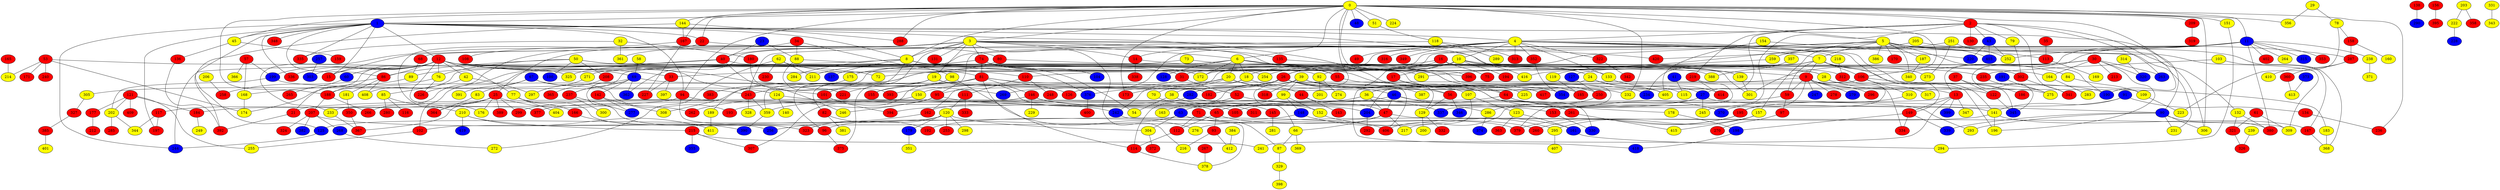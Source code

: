 graph {
0 [style = filled fillcolor = yellow];
1 [style = filled fillcolor = blue];
2 [style = filled fillcolor = red];
3 [style = filled fillcolor = yellow];
4 [style = filled fillcolor = yellow];
5 [style = filled fillcolor = yellow];
6 [style = filled fillcolor = yellow];
7 [style = filled fillcolor = yellow];
8 [style = filled fillcolor = yellow];
9 [style = filled fillcolor = red];
10 [style = filled fillcolor = yellow];
11 [style = filled fillcolor = blue];
12 [style = filled fillcolor = red];
13 [style = filled fillcolor = red];
14 [style = filled fillcolor = red];
15 [style = filled fillcolor = red];
16 [style = filled fillcolor = red];
17 [style = filled fillcolor = red];
18 [style = filled fillcolor = yellow];
19 [style = filled fillcolor = yellow];
20 [style = filled fillcolor = yellow];
21 [style = filled fillcolor = red];
22 [style = filled fillcolor = red];
23 [style = filled fillcolor = blue];
24 [style = filled fillcolor = yellow];
25 [style = filled fillcolor = red];
26 [style = filled fillcolor = red];
27 [style = filled fillcolor = blue];
28 [style = filled fillcolor = yellow];
29 [style = filled fillcolor = yellow];
30 [style = filled fillcolor = red];
31 [style = filled fillcolor = red];
32 [style = filled fillcolor = yellow];
33 [style = filled fillcolor = red];
34 [style = filled fillcolor = red];
35 [style = filled fillcolor = red];
36 [style = filled fillcolor = yellow];
37 [style = filled fillcolor = red];
38 [style = filled fillcolor = yellow];
39 [style = filled fillcolor = yellow];
40 [style = filled fillcolor = red];
41 [style = filled fillcolor = blue];
42 [style = filled fillcolor = yellow];
43 [style = filled fillcolor = blue];
44 [style = filled fillcolor = red];
45 [style = filled fillcolor = yellow];
46 [style = filled fillcolor = blue];
47 [style = filled fillcolor = red];
48 [style = filled fillcolor = blue];
49 [style = filled fillcolor = red];
50 [style = filled fillcolor = yellow];
51 [style = filled fillcolor = yellow];
52 [style = filled fillcolor = red];
53 [style = filled fillcolor = red];
54 [style = filled fillcolor = yellow];
55 [style = filled fillcolor = red];
56 [style = filled fillcolor = red];
57 [style = filled fillcolor = red];
58 [style = filled fillcolor = yellow];
59 [style = filled fillcolor = red];
60 [style = filled fillcolor = blue];
61 [style = filled fillcolor = red];
62 [style = filled fillcolor = yellow];
63 [style = filled fillcolor = blue];
64 [style = filled fillcolor = red];
65 [style = filled fillcolor = red];
66 [style = filled fillcolor = yellow];
67 [style = filled fillcolor = blue];
68 [style = filled fillcolor = red];
69 [style = filled fillcolor = blue];
70 [style = filled fillcolor = yellow];
71 [style = filled fillcolor = red];
72 [style = filled fillcolor = yellow];
73 [style = filled fillcolor = yellow];
74 [style = filled fillcolor = red];
75 [style = filled fillcolor = red];
76 [style = filled fillcolor = yellow];
77 [style = filled fillcolor = yellow];
78 [style = filled fillcolor = yellow];
79 [style = filled fillcolor = yellow];
80 [style = filled fillcolor = red];
81 [style = filled fillcolor = red];
82 [style = filled fillcolor = red];
83 [style = filled fillcolor = yellow];
84 [style = filled fillcolor = yellow];
85 [style = filled fillcolor = yellow];
86 [style = filled fillcolor = red];
87 [style = filled fillcolor = yellow];
88 [style = filled fillcolor = yellow];
89 [style = filled fillcolor = yellow];
90 [style = filled fillcolor = blue];
91 [style = filled fillcolor = blue];
92 [style = filled fillcolor = yellow];
93 [style = filled fillcolor = red];
94 [style = filled fillcolor = red];
95 [style = filled fillcolor = red];
96 [style = filled fillcolor = red];
97 [style = filled fillcolor = red];
98 [style = filled fillcolor = yellow];
99 [style = filled fillcolor = yellow];
100 [style = filled fillcolor = blue];
101 [style = filled fillcolor = red];
102 [style = filled fillcolor = red];
103 [style = filled fillcolor = yellow];
104 [style = filled fillcolor = blue];
105 [style = filled fillcolor = red];
106 [style = filled fillcolor = red];
107 [style = filled fillcolor = yellow];
108 [style = filled fillcolor = red];
109 [style = filled fillcolor = yellow];
110 [style = filled fillcolor = red];
111 [style = filled fillcolor = red];
112 [style = filled fillcolor = red];
113 [style = filled fillcolor = red];
114 [style = filled fillcolor = red];
115 [style = filled fillcolor = yellow];
116 [style = filled fillcolor = red];
117 [style = filled fillcolor = red];
118 [style = filled fillcolor = yellow];
119 [style = filled fillcolor = yellow];
120 [style = filled fillcolor = yellow];
121 [style = filled fillcolor = red];
122 [style = filled fillcolor = red];
123 [style = filled fillcolor = yellow];
124 [style = filled fillcolor = yellow];
125 [style = filled fillcolor = blue];
126 [style = filled fillcolor = red];
127 [style = filled fillcolor = blue];
128 [style = filled fillcolor = blue];
129 [style = filled fillcolor = yellow];
130 [style = filled fillcolor = red];
131 [style = filled fillcolor = red];
132 [style = filled fillcolor = yellow];
133 [style = filled fillcolor = yellow];
134 [style = filled fillcolor = red];
135 [style = filled fillcolor = red];
136 [style = filled fillcolor = red];
137 [style = filled fillcolor = blue];
138 [style = filled fillcolor = red];
139 [style = filled fillcolor = yellow];
140 [style = filled fillcolor = yellow];
141 [style = filled fillcolor = yellow];
142 [style = filled fillcolor = red];
143 [style = filled fillcolor = red];
144 [style = filled fillcolor = yellow];
145 [style = filled fillcolor = red];
146 [style = filled fillcolor = red];
147 [style = filled fillcolor = red];
148 [style = filled fillcolor = blue];
149 [style = filled fillcolor = red];
150 [style = filled fillcolor = yellow];
151 [style = filled fillcolor = yellow];
152 [style = filled fillcolor = yellow];
153 [style = filled fillcolor = red];
154 [style = filled fillcolor = yellow];
155 [style = filled fillcolor = red];
156 [style = filled fillcolor = red];
157 [style = filled fillcolor = yellow];
158 [style = filled fillcolor = red];
159 [style = filled fillcolor = red];
160 [style = filled fillcolor = yellow];
161 [style = filled fillcolor = blue];
162 [style = filled fillcolor = red];
163 [style = filled fillcolor = yellow];
164 [style = filled fillcolor = yellow];
165 [style = filled fillcolor = red];
166 [style = filled fillcolor = red];
167 [style = filled fillcolor = red];
168 [style = filled fillcolor = yellow];
169 [style = filled fillcolor = yellow];
170 [style = filled fillcolor = red];
171 [style = filled fillcolor = red];
172 [style = filled fillcolor = yellow];
173 [style = filled fillcolor = red];
174 [style = filled fillcolor = yellow];
175 [style = filled fillcolor = yellow];
176 [style = filled fillcolor = yellow];
177 [style = filled fillcolor = red];
178 [style = filled fillcolor = yellow];
179 [style = filled fillcolor = blue];
180 [style = filled fillcolor = red];
181 [style = filled fillcolor = yellow];
182 [style = filled fillcolor = red];
183 [style = filled fillcolor = yellow];
184 [style = filled fillcolor = red];
185 [style = filled fillcolor = red];
186 [style = filled fillcolor = red];
187 [style = filled fillcolor = yellow];
188 [style = filled fillcolor = red];
189 [style = filled fillcolor = yellow];
190 [style = filled fillcolor = blue];
191 [style = filled fillcolor = blue];
192 [style = filled fillcolor = red];
193 [style = filled fillcolor = red];
194 [style = filled fillcolor = red];
195 [style = filled fillcolor = red];
196 [style = filled fillcolor = yellow];
197 [style = filled fillcolor = red];
198 [style = filled fillcolor = blue];
199 [style = filled fillcolor = blue];
200 [style = filled fillcolor = yellow];
201 [style = filled fillcolor = yellow];
202 [style = filled fillcolor = yellow];
203 [style = filled fillcolor = yellow];
204 [style = filled fillcolor = blue];
205 [style = filled fillcolor = yellow];
206 [style = filled fillcolor = yellow];
207 [style = filled fillcolor = red];
208 [style = filled fillcolor = red];
209 [style = filled fillcolor = red];
210 [style = filled fillcolor = yellow];
211 [style = filled fillcolor = yellow];
212 [style = filled fillcolor = red];
213 [style = filled fillcolor = red];
214 [style = filled fillcolor = yellow];
215 [style = filled fillcolor = red];
216 [style = filled fillcolor = yellow];
217 [style = filled fillcolor = yellow];
218 [style = filled fillcolor = yellow];
219 [style = filled fillcolor = red];
220 [style = filled fillcolor = blue];
221 [style = filled fillcolor = red];
222 [style = filled fillcolor = yellow];
223 [style = filled fillcolor = yellow];
224 [style = filled fillcolor = yellow];
225 [style = filled fillcolor = yellow];
226 [style = filled fillcolor = red];
227 [style = filled fillcolor = red];
228 [style = filled fillcolor = blue];
229 [style = filled fillcolor = yellow];
230 [style = filled fillcolor = red];
231 [style = filled fillcolor = yellow];
232 [style = filled fillcolor = yellow];
233 [style = filled fillcolor = yellow];
234 [style = filled fillcolor = blue];
235 [style = filled fillcolor = red];
236 [style = filled fillcolor = red];
237 [style = filled fillcolor = red];
238 [style = filled fillcolor = yellow];
239 [style = filled fillcolor = yellow];
240 [style = filled fillcolor = red];
241 [style = filled fillcolor = yellow];
242 [style = filled fillcolor = blue];
243 [style = filled fillcolor = red];
244 [style = filled fillcolor = blue];
245 [style = filled fillcolor = yellow];
246 [style = filled fillcolor = yellow];
247 [style = filled fillcolor = blue];
248 [style = filled fillcolor = red];
249 [style = filled fillcolor = yellow];
250 [style = filled fillcolor = red];
251 [style = filled fillcolor = yellow];
252 [style = filled fillcolor = yellow];
253 [style = filled fillcolor = red];
254 [style = filled fillcolor = yellow];
255 [style = filled fillcolor = yellow];
256 [style = filled fillcolor = blue];
257 [style = filled fillcolor = blue];
258 [style = filled fillcolor = red];
259 [style = filled fillcolor = yellow];
260 [style = filled fillcolor = red];
261 [style = filled fillcolor = red];
262 [style = filled fillcolor = red];
263 [style = filled fillcolor = blue];
264 [style = filled fillcolor = yellow];
265 [style = filled fillcolor = red];
266 [style = filled fillcolor = red];
267 [style = filled fillcolor = red];
268 [style = filled fillcolor = blue];
269 [style = filled fillcolor = blue];
270 [style = filled fillcolor = red];
271 [style = filled fillcolor = yellow];
272 [style = filled fillcolor = yellow];
273 [style = filled fillcolor = yellow];
274 [style = filled fillcolor = yellow];
275 [style = filled fillcolor = yellow];
276 [style = filled fillcolor = yellow];
277 [style = filled fillcolor = blue];
278 [style = filled fillcolor = red];
279 [style = filled fillcolor = blue];
280 [style = filled fillcolor = red];
281 [style = filled fillcolor = yellow];
282 [style = filled fillcolor = blue];
283 [style = filled fillcolor = yellow];
284 [style = filled fillcolor = yellow];
285 [style = filled fillcolor = red];
286 [style = filled fillcolor = yellow];
287 [style = filled fillcolor = red];
288 [style = filled fillcolor = red];
289 [style = filled fillcolor = yellow];
290 [style = filled fillcolor = blue];
291 [style = filled fillcolor = yellow];
292 [style = filled fillcolor = red];
293 [style = filled fillcolor = yellow];
294 [style = filled fillcolor = yellow];
295 [style = filled fillcolor = yellow];
296 [style = filled fillcolor = red];
297 [style = filled fillcolor = yellow];
298 [style = filled fillcolor = yellow];
299 [style = filled fillcolor = red];
300 [style = filled fillcolor = yellow];
301 [style = filled fillcolor = yellow];
302 [style = filled fillcolor = red];
303 [style = filled fillcolor = blue];
304 [style = filled fillcolor = yellow];
305 [style = filled fillcolor = yellow];
306 [style = filled fillcolor = yellow];
307 [style = filled fillcolor = red];
308 [style = filled fillcolor = yellow];
309 [style = filled fillcolor = yellow];
310 [style = filled fillcolor = yellow];
311 [style = filled fillcolor = red];
312 [style = filled fillcolor = red];
313 [style = filled fillcolor = red];
314 [style = filled fillcolor = yellow];
315 [style = filled fillcolor = blue];
316 [style = filled fillcolor = red];
317 [style = filled fillcolor = yellow];
318 [style = filled fillcolor = red];
319 [style = filled fillcolor = red];
320 [style = filled fillcolor = blue];
321 [style = filled fillcolor = red];
322 [style = filled fillcolor = red];
323 [style = filled fillcolor = red];
324 [style = filled fillcolor = red];
325 [style = filled fillcolor = yellow];
326 [style = filled fillcolor = red];
327 [style = filled fillcolor = red];
328 [style = filled fillcolor = yellow];
329 [style = filled fillcolor = yellow];
330 [style = filled fillcolor = blue];
331 [style = filled fillcolor = yellow];
332 [style = filled fillcolor = red];
333 [style = filled fillcolor = red];
334 [style = filled fillcolor = red];
335 [style = filled fillcolor = red];
336 [style = filled fillcolor = red];
337 [style = filled fillcolor = blue];
338 [style = filled fillcolor = red];
339 [style = filled fillcolor = blue];
340 [style = filled fillcolor = yellow];
341 [style = filled fillcolor = red];
342 [style = filled fillcolor = red];
343 [style = filled fillcolor = yellow];
344 [style = filled fillcolor = yellow];
345 [style = filled fillcolor = blue];
346 [style = filled fillcolor = blue];
347 [style = filled fillcolor = yellow];
348 [style = filled fillcolor = red];
349 [style = filled fillcolor = red];
350 [style = filled fillcolor = red];
351 [style = filled fillcolor = yellow];
352 [style = filled fillcolor = red];
353 [style = filled fillcolor = red];
354 [style = filled fillcolor = blue];
355 [style = filled fillcolor = blue];
356 [style = filled fillcolor = yellow];
357 [style = filled fillcolor = yellow];
358 [style = filled fillcolor = red];
359 [style = filled fillcolor = yellow];
360 [style = filled fillcolor = red];
361 [style = filled fillcolor = yellow];
362 [style = filled fillcolor = blue];
363 [style = filled fillcolor = red];
364 [style = filled fillcolor = red];
365 [style = filled fillcolor = red];
366 [style = filled fillcolor = yellow];
367 [style = filled fillcolor = red];
368 [style = filled fillcolor = yellow];
369 [style = filled fillcolor = yellow];
370 [style = filled fillcolor = blue];
371 [style = filled fillcolor = yellow];
372 [style = filled fillcolor = red];
373 [style = filled fillcolor = blue];
374 [style = filled fillcolor = blue];
375 [style = filled fillcolor = red];
376 [style = filled fillcolor = blue];
377 [style = filled fillcolor = red];
378 [style = filled fillcolor = yellow];
379 [style = filled fillcolor = red];
380 [style = filled fillcolor = red];
381 [style = filled fillcolor = yellow];
382 [style = filled fillcolor = blue];
383 [style = filled fillcolor = red];
384 [style = filled fillcolor = yellow];
385 [style = filled fillcolor = red];
386 [style = filled fillcolor = yellow];
387 [style = filled fillcolor = yellow];
388 [style = filled fillcolor = yellow];
389 [style = filled fillcolor = red];
390 [style = filled fillcolor = blue];
391 [style = filled fillcolor = yellow];
392 [style = filled fillcolor = red];
393 [style = filled fillcolor = red];
394 [style = filled fillcolor = red];
395 [style = filled fillcolor = red];
396 [style = filled fillcolor = red];
397 [style = filled fillcolor = yellow];
398 [style = filled fillcolor = yellow];
399 [style = filled fillcolor = blue];
400 [style = filled fillcolor = red];
401 [style = filled fillcolor = yellow];
402 [style = filled fillcolor = red];
403 [style = filled fillcolor = blue];
404 [style = filled fillcolor = yellow];
405 [style = filled fillcolor = yellow];
406 [style = filled fillcolor = red];
407 [style = filled fillcolor = yellow];
408 [style = filled fillcolor = yellow];
409 [style = filled fillcolor = red];
410 [style = filled fillcolor = yellow];
411 [style = filled fillcolor = yellow];
412 [style = filled fillcolor = yellow];
413 [style = filled fillcolor = yellow];
414 [style = filled fillcolor = red];
415 [style = filled fillcolor = yellow];
416 [style = filled fillcolor = yellow];
417 [style = filled fillcolor = red];
418 [style = filled fillcolor = blue];
419 [style = filled fillcolor = blue];
420 [style = filled fillcolor = red];
0 -- 5;
0 -- 3;
0 -- 2;
0 -- 1;
0 -- 6;
0 -- 8;
0 -- 11;
0 -- 22;
0 -- 45;
0 -- 48;
0 -- 51;
0 -- 90;
0 -- 94;
0 -- 106;
0 -- 144;
0 -- 151;
0 -- 167;
0 -- 173;
0 -- 182;
0 -- 188;
0 -- 209;
0 -- 224;
0 -- 232;
0 -- 236;
0 -- 288;
0 -- 306;
0 -- 356;
0 -- 396;
1 -- 4;
1 -- 8;
1 -- 12;
1 -- 15;
1 -- 22;
1 -- 45;
1 -- 64;
1 -- 86;
1 -- 94;
1 -- 125;
1 -- 197;
1 -- 244;
1 -- 306;
1 -- 335;
1 -- 336;
1 -- 348;
1 -- 416;
2 -- 4;
2 -- 27;
2 -- 43;
2 -- 79;
2 -- 130;
2 -- 153;
2 -- 190;
2 -- 219;
2 -- 263;
2 -- 341;
3 -- 6;
3 -- 8;
3 -- 14;
3 -- 19;
3 -- 25;
3 -- 40;
3 -- 55;
3 -- 74;
3 -- 82;
3 -- 131;
3 -- 135;
3 -- 139;
3 -- 216;
3 -- 226;
3 -- 361;
3 -- 362;
3 -- 420;
4 -- 7;
4 -- 10;
4 -- 14;
4 -- 26;
4 -- 49;
4 -- 95;
4 -- 126;
4 -- 132;
4 -- 133;
4 -- 149;
4 -- 211;
4 -- 218;
4 -- 231;
4 -- 313;
4 -- 316;
4 -- 322;
4 -- 345;
4 -- 349;
4 -- 352;
5 -- 7;
5 -- 15;
5 -- 56;
5 -- 113;
5 -- 147;
5 -- 157;
5 -- 170;
5 -- 172;
5 -- 187;
5 -- 190;
5 -- 291;
5 -- 309;
5 -- 340;
5 -- 386;
5 -- 403;
6 -- 9;
6 -- 18;
6 -- 20;
6 -- 28;
6 -- 64;
6 -- 102;
6 -- 128;
6 -- 172;
6 -- 185;
6 -- 189;
6 -- 237;
6 -- 312;
7 -- 9;
7 -- 31;
7 -- 59;
7 -- 72;
7 -- 84;
7 -- 106;
7 -- 119;
7 -- 141;
7 -- 234;
7 -- 273;
8 -- 28;
8 -- 54;
8 -- 89;
8 -- 96;
8 -- 137;
8 -- 172;
8 -- 284;
8 -- 396;
9 -- 13;
9 -- 36;
9 -- 59;
9 -- 195;
9 -- 245;
9 -- 247;
9 -- 278;
9 -- 279;
9 -- 296;
10 -- 17;
10 -- 24;
10 -- 26;
10 -- 33;
10 -- 110;
10 -- 139;
10 -- 164;
10 -- 194;
10 -- 235;
10 -- 254;
10 -- 308;
11 -- 13;
11 -- 68;
11 -- 238;
11 -- 242;
11 -- 252;
11 -- 259;
11 -- 264;
11 -- 315;
11 -- 345;
11 -- 353;
11 -- 380;
11 -- 402;
12 -- 15;
12 -- 21;
12 -- 31;
12 -- 33;
12 -- 42;
12 -- 60;
12 -- 69;
12 -- 72;
12 -- 76;
12 -- 77;
12 -- 86;
12 -- 92;
12 -- 101;
12 -- 188;
12 -- 199;
12 -- 269;
12 -- 302;
12 -- 303;
12 -- 336;
12 -- 377;
13 -- 21;
13 -- 149;
13 -- 241;
13 -- 347;
13 -- 399;
14 -- 55;
14 -- 338;
16 -- 18;
16 -- 75;
16 -- 301;
16 -- 359;
17 -- 64;
17 -- 107;
17 -- 225;
17 -- 417;
18 -- 38;
18 -- 162;
18 -- 232;
19 -- 65;
19 -- 101;
19 -- 221;
19 -- 370;
19 -- 375;
20 -- 44;
20 -- 56;
20 -- 70;
20 -- 173;
20 -- 393;
21 -- 392;
22 -- 80;
22 -- 176;
23 -- 40;
23 -- 88;
24 -- 27;
24 -- 115;
24 -- 405;
24 -- 418;
25 -- 117;
25 -- 176;
25 -- 262;
25 -- 299;
25 -- 364;
25 -- 367;
25 -- 389;
26 -- 46;
26 -- 66;
26 -- 95;
26 -- 150;
26 -- 275;
26 -- 282;
26 -- 354;
26 -- 376;
26 -- 387;
26 -- 406;
27 -- 90;
27 -- 105;
27 -- 162;
27 -- 245;
28 -- 122;
28 -- 196;
29 -- 78;
29 -- 356;
30 -- 92;
30 -- 127;
30 -- 164;
30 -- 196;
30 -- 213;
30 -- 263;
30 -- 301;
30 -- 320;
31 -- 52;
31 -- 155;
32 -- 180;
32 -- 335;
32 -- 361;
33 -- 227;
33 -- 397;
34 -- 88;
34 -- 98;
34 -- 108;
35 -- 113;
36 -- 47;
36 -- 63;
36 -- 65;
36 -- 261;
37 -- 122;
37 -- 186;
38 -- 54;
38 -- 145;
39 -- 99;
39 -- 114;
39 -- 183;
39 -- 234;
39 -- 269;
39 -- 318;
39 -- 330;
40 -- 244;
40 -- 246;
40 -- 291;
40 -- 325;
41 -- 115;
42 -- 85;
42 -- 297;
43 -- 220;
43 -- 252;
43 -- 403;
44 -- 47;
44 -- 143;
45 -- 136;
45 -- 159;
46 -- 47;
46 -- 261;
46 -- 286;
46 -- 394;
47 -- 66;
47 -- 102;
47 -- 217;
47 -- 309;
50 -- 76;
50 -- 86;
50 -- 100;
50 -- 208;
50 -- 376;
50 -- 405;
51 -- 118;
52 -- 163;
52 -- 337;
53 -- 171;
53 -- 174;
53 -- 214;
53 -- 240;
53 -- 325;
55 -- 129;
56 -- 129;
56 -- 346;
57 -- 168;
57 -- 199;
57 -- 366;
58 -- 69;
59 -- 97;
59 -- 406;
60 -- 265;
61 -- 309;
61 -- 321;
62 -- 81;
62 -- 211;
62 -- 230;
62 -- 272;
63 -- 96;
63 -- 304;
63 -- 379;
64 -- 141;
64 -- 178;
64 -- 233;
65 -- 93;
65 -- 112;
65 -- 260;
66 -- 87;
66 -- 369;
67 -- 83;
67 -- 124;
67 -- 193;
67 -- 391;
68 -- 89;
69 -- 109;
69 -- 142;
69 -- 237;
69 -- 305;
69 -- 323;
69 -- 362;
70 -- 311;
71 -- 87;
71 -- 112;
73 -- 271;
73 -- 388;
74 -- 81;
74 -- 104;
74 -- 250;
74 -- 254;
74 -- 266;
74 -- 408;
76 -- 174;
76 -- 226;
77 -- 166;
77 -- 256;
77 -- 404;
78 -- 158;
78 -- 223;
79 -- 302;
80 -- 133;
80 -- 175;
81 -- 114;
81 -- 126;
81 -- 146;
81 -- 182;
81 -- 188;
81 -- 243;
81 -- 307;
82 -- 192;
82 -- 381;
83 -- 364;
84 -- 109;
85 -- 116;
85 -- 210;
85 -- 280;
86 -- 181;
86 -- 258;
86 -- 408;
87 -- 329;
88 -- 110;
88 -- 221;
89 -- 168;
90 -- 231;
90 -- 293;
90 -- 306;
90 -- 339;
90 -- 380;
91 -- 134;
91 -- 141;
91 -- 195;
92 -- 201;
92 -- 274;
93 -- 216;
93 -- 412;
94 -- 96;
94 -- 105;
94 -- 184;
95 -- 153;
95 -- 246;
95 -- 262;
96 -- 375;
97 -- 270;
98 -- 155;
98 -- 276;
99 -- 148;
99 -- 152;
99 -- 359;
101 -- 394;
102 -- 255;
103 -- 235;
103 -- 368;
106 -- 190;
106 -- 204;
106 -- 310;
106 -- 317;
107 -- 123;
107 -- 217;
109 -- 223;
110 -- 111;
110 -- 248;
111 -- 120;
111 -- 333;
112 -- 114;
113 -- 169;
114 -- 378;
117 -- 197;
117 -- 344;
118 -- 243;
118 -- 289;
118 -- 313;
119 -- 185;
120 -- 125;
120 -- 179;
120 -- 253;
120 -- 298;
120 -- 304;
120 -- 323;
121 -- 177;
121 -- 184;
121 -- 202;
121 -- 255;
121 -- 409;
122 -- 345;
123 -- 161;
123 -- 363;
124 -- 140;
124 -- 242;
125 -- 244;
127 -- 250;
129 -- 200;
129 -- 332;
132 -- 321;
132 -- 380;
133 -- 414;
134 -- 236;
135 -- 379;
136 -- 392;
138 -- 290;
139 -- 301;
141 -- 147;
141 -- 196;
141 -- 276;
142 -- 277;
142 -- 308;
144 -- 167;
144 -- 288;
144 -- 392;
145 -- 281;
146 -- 152;
146 -- 193;
146 -- 204;
146 -- 229;
147 -- 368;
148 -- 192;
148 -- 295;
149 -- 198;
149 -- 334;
149 -- 339;
150 -- 299;
151 -- 294;
152 -- 161;
153 -- 330;
154 -- 220;
154 -- 405;
156 -- 395;
157 -- 295;
157 -- 415;
158 -- 160;
158 -- 287;
161 -- 294;
162 -- 256;
164 -- 283;
165 -- 214;
166 -- 390;
167 -- 227;
167 -- 233;
168 -- 174;
175 -- 383;
177 -- 212;
178 -- 198;
179 -- 351;
180 -- 393;
181 -- 350;
183 -- 368;
184 -- 249;
187 -- 340;
188 -- 207;
188 -- 266;
189 -- 411;
191 -- 275;
195 -- 260;
195 -- 379;
198 -- 418;
199 -- 202;
199 -- 243;
202 -- 285;
202 -- 344;
203 -- 222;
203 -- 358;
204 -- 292;
205 -- 287;
205 -- 420;
206 -- 258;
207 -- 268;
207 -- 324;
207 -- 382;
207 -- 406;
208 -- 365;
209 -- 319;
210 -- 215;
210 -- 411;
210 -- 419;
215 -- 241;
215 -- 307;
215 -- 355;
218 -- 312;
219 -- 337;
219 -- 414;
222 -- 228;
233 -- 367;
235 -- 275;
237 -- 277;
237 -- 300;
238 -- 371;
239 -- 326;
242 -- 378;
243 -- 328;
243 -- 359;
250 -- 286;
251 -- 252;
251 -- 259;
251 -- 273;
257 -- 303;
259 -- 416;
261 -- 415;
267 -- 378;
268 -- 272;
271 -- 297;
282 -- 293;
282 -- 377;
286 -- 374;
287 -- 360;
287 -- 410;
295 -- 407;
302 -- 341;
304 -- 372;
305 -- 327;
310 -- 370;
312 -- 334;
314 -- 320;
321 -- 326;
322 -- 342;
327 -- 385;
329 -- 398;
331 -- 343;
350 -- 367;
352 -- 354;
357 -- 388;
359 -- 390;
360 -- 413;
373 -- 413;
376 -- 400;
384 -- 412;
385 -- 401;
}
